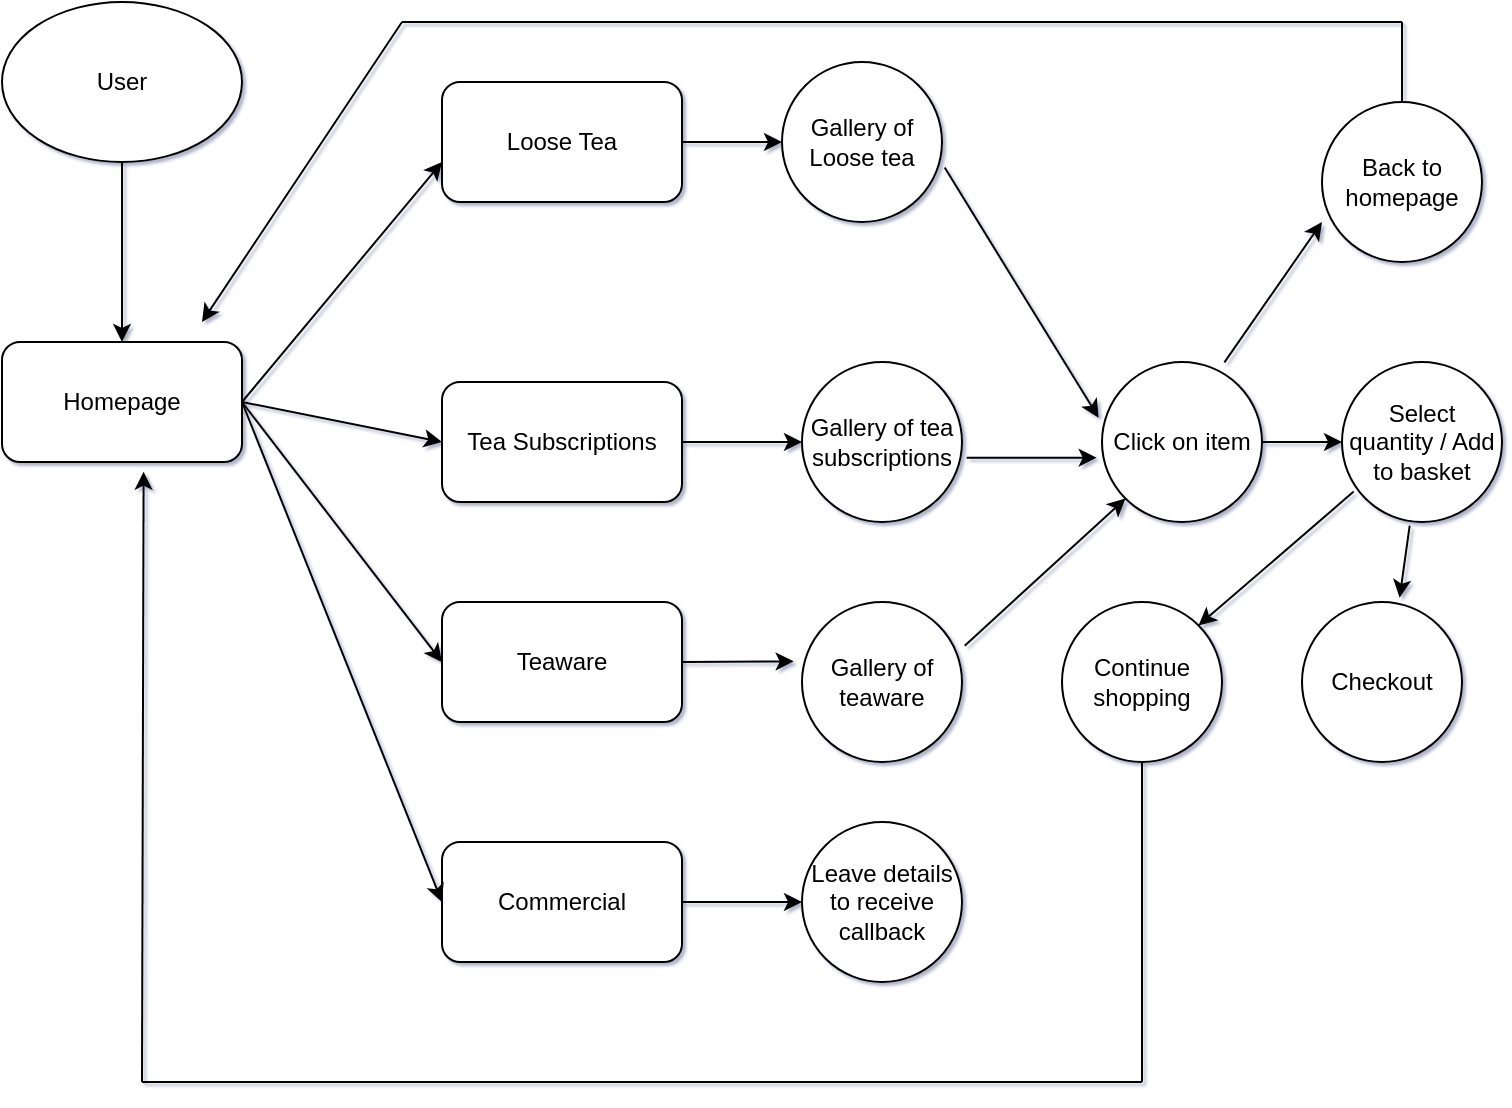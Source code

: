 <mxfile>
    <diagram id="DSha7VJPfvcJ_W-IB3nj" name="Page-1">
        <mxGraphModel dx="436" dy="679" grid="1" gridSize="10" guides="1" tooltips="1" connect="1" arrows="1" fold="1" page="1" pageScale="1" pageWidth="827" pageHeight="1169" math="0" shadow="1">
            <root>
                <mxCell id="0"/>
                <mxCell id="1" parent="0"/>
                <mxCell id="2" value="User" style="ellipse;whiteSpace=wrap;html=1;" parent="1" vertex="1">
                    <mxGeometry x="20" y="20" width="120" height="80" as="geometry"/>
                </mxCell>
                <mxCell id="3" value="Homepage" style="rounded=1;whiteSpace=wrap;html=1;" parent="1" vertex="1">
                    <mxGeometry x="20" y="190" width="120" height="60" as="geometry"/>
                </mxCell>
                <mxCell id="4" value="Loose Tea" style="rounded=1;whiteSpace=wrap;html=1;" parent="1" vertex="1">
                    <mxGeometry x="240" y="60" width="120" height="60" as="geometry"/>
                </mxCell>
                <mxCell id="5" value="Teaware" style="rounded=1;whiteSpace=wrap;html=1;" parent="1" vertex="1">
                    <mxGeometry x="240" y="320" width="120" height="60" as="geometry"/>
                </mxCell>
                <mxCell id="6" value="Commercial" style="rounded=1;whiteSpace=wrap;html=1;" parent="1" vertex="1">
                    <mxGeometry x="240" y="440" width="120" height="60" as="geometry"/>
                </mxCell>
                <mxCell id="7" value="Tea Subscriptions" style="rounded=1;whiteSpace=wrap;html=1;" parent="1" vertex="1">
                    <mxGeometry x="240" y="210" width="120" height="60" as="geometry"/>
                </mxCell>
                <mxCell id="9" value="" style="endArrow=classic;html=1;entryX=0.5;entryY=0;entryDx=0;entryDy=0;" parent="1" target="3" edge="1">
                    <mxGeometry width="50" height="50" relative="1" as="geometry">
                        <mxPoint x="80" y="100" as="sourcePoint"/>
                        <mxPoint x="130" y="50" as="targetPoint"/>
                    </mxGeometry>
                </mxCell>
                <mxCell id="11" value="" style="endArrow=classic;html=1;exitX=1;exitY=0.5;exitDx=0;exitDy=0;" parent="1" source="3" edge="1">
                    <mxGeometry width="50" height="50" relative="1" as="geometry">
                        <mxPoint x="420" y="340" as="sourcePoint"/>
                        <mxPoint x="240" y="100" as="targetPoint"/>
                    </mxGeometry>
                </mxCell>
                <mxCell id="12" value="" style="endArrow=classic;html=1;exitX=1;exitY=0.5;exitDx=0;exitDy=0;" parent="1" source="3" edge="1">
                    <mxGeometry width="50" height="50" relative="1" as="geometry">
                        <mxPoint x="420" y="340" as="sourcePoint"/>
                        <mxPoint x="240" y="240" as="targetPoint"/>
                    </mxGeometry>
                </mxCell>
                <mxCell id="13" value="" style="endArrow=classic;html=1;exitX=1;exitY=0.5;exitDx=0;exitDy=0;" parent="1" source="3" edge="1">
                    <mxGeometry width="50" height="50" relative="1" as="geometry">
                        <mxPoint x="420" y="340" as="sourcePoint"/>
                        <mxPoint x="240" y="350" as="targetPoint"/>
                    </mxGeometry>
                </mxCell>
                <mxCell id="14" value="" style="endArrow=classic;html=1;exitX=1;exitY=0.5;exitDx=0;exitDy=0;entryX=0;entryY=0.5;entryDx=0;entryDy=0;" parent="1" source="3" target="6" edge="1">
                    <mxGeometry width="50" height="50" relative="1" as="geometry">
                        <mxPoint x="160" y="230" as="sourcePoint"/>
                        <mxPoint x="240" y="520" as="targetPoint"/>
                    </mxGeometry>
                </mxCell>
                <mxCell id="16" value="" style="endArrow=classic;html=1;exitX=1;exitY=0.5;exitDx=0;exitDy=0;" parent="1" source="4" edge="1">
                    <mxGeometry width="50" height="50" relative="1" as="geometry">
                        <mxPoint x="410" y="360" as="sourcePoint"/>
                        <mxPoint x="410" y="90" as="targetPoint"/>
                    </mxGeometry>
                </mxCell>
                <mxCell id="18" value="Gallery of Loose tea" style="ellipse;whiteSpace=wrap;html=1;aspect=fixed;" parent="1" vertex="1">
                    <mxGeometry x="410" y="50" width="80" height="80" as="geometry"/>
                </mxCell>
                <mxCell id="19" value="Gallery of teaware" style="ellipse;whiteSpace=wrap;html=1;aspect=fixed;" parent="1" vertex="1">
                    <mxGeometry x="420" y="320" width="80" height="80" as="geometry"/>
                </mxCell>
                <mxCell id="20" value="" style="endArrow=classic;html=1;exitX=1;exitY=0.5;exitDx=0;exitDy=0;entryX=-0.052;entryY=0.371;entryDx=0;entryDy=0;entryPerimeter=0;" parent="1" source="5" target="19" edge="1">
                    <mxGeometry width="50" height="50" relative="1" as="geometry">
                        <mxPoint x="400" y="360" as="sourcePoint"/>
                        <mxPoint x="420" y="520" as="targetPoint"/>
                    </mxGeometry>
                </mxCell>
                <mxCell id="21" value="Gallery of tea subscriptions" style="ellipse;whiteSpace=wrap;html=1;aspect=fixed;" parent="1" vertex="1">
                    <mxGeometry x="420" y="200" width="80" height="80" as="geometry"/>
                </mxCell>
                <mxCell id="22" value="" style="endArrow=classic;html=1;exitX=1;exitY=0.5;exitDx=0;exitDy=0;" parent="1" source="7" edge="1">
                    <mxGeometry width="50" height="50" relative="1" as="geometry">
                        <mxPoint x="410" y="260" as="sourcePoint"/>
                        <mxPoint x="420" y="240" as="targetPoint"/>
                    </mxGeometry>
                </mxCell>
                <mxCell id="23" value="Leave details to receive callback" style="ellipse;whiteSpace=wrap;html=1;aspect=fixed;" parent="1" vertex="1">
                    <mxGeometry x="420" y="430" width="80" height="80" as="geometry"/>
                </mxCell>
                <mxCell id="28" value="" style="endArrow=classic;html=1;entryX=0;entryY=0.5;entryDx=0;entryDy=0;exitX=1;exitY=0.5;exitDx=0;exitDy=0;" parent="1" source="6" target="23" edge="1">
                    <mxGeometry width="50" height="50" relative="1" as="geometry">
                        <mxPoint x="390" y="380" as="sourcePoint"/>
                        <mxPoint x="440" y="330" as="targetPoint"/>
                    </mxGeometry>
                </mxCell>
                <mxCell id="35" value="Click on item" style="ellipse;whiteSpace=wrap;html=1;aspect=fixed;" parent="1" vertex="1">
                    <mxGeometry x="570" y="200" width="80" height="80" as="geometry"/>
                </mxCell>
                <mxCell id="36" value="" style="endArrow=classic;html=1;exitX=1.017;exitY=0.66;exitDx=0;exitDy=0;exitPerimeter=0;entryX=-0.021;entryY=0.348;entryDx=0;entryDy=0;entryPerimeter=0;" parent="1" source="18" target="35" edge="1">
                    <mxGeometry width="50" height="50" relative="1" as="geometry">
                        <mxPoint x="500" y="120" as="sourcePoint"/>
                        <mxPoint x="510" y="270" as="targetPoint"/>
                    </mxGeometry>
                </mxCell>
                <mxCell id="37" value="" style="endArrow=classic;html=1;entryX=-0.033;entryY=0.598;entryDx=0;entryDy=0;entryPerimeter=0;exitX=1.029;exitY=0.598;exitDx=0;exitDy=0;exitPerimeter=0;" parent="1" source="21" target="35" edge="1">
                    <mxGeometry width="50" height="50" relative="1" as="geometry">
                        <mxPoint x="460" y="320" as="sourcePoint"/>
                        <mxPoint x="510" y="270" as="targetPoint"/>
                    </mxGeometry>
                </mxCell>
                <mxCell id="38" value="" style="endArrow=classic;html=1;entryX=0;entryY=1;entryDx=0;entryDy=0;exitX=1.017;exitY=0.273;exitDx=0;exitDy=0;exitPerimeter=0;" parent="1" source="19" target="35" edge="1">
                    <mxGeometry width="50" height="50" relative="1" as="geometry">
                        <mxPoint x="460" y="320" as="sourcePoint"/>
                        <mxPoint x="510" y="270" as="targetPoint"/>
                    </mxGeometry>
                </mxCell>
                <mxCell id="39" value="Select quantity / Add to basket" style="ellipse;whiteSpace=wrap;html=1;aspect=fixed;" parent="1" vertex="1">
                    <mxGeometry x="690" y="200" width="80" height="80" as="geometry"/>
                </mxCell>
                <mxCell id="40" value="Back to homepage" style="ellipse;whiteSpace=wrap;html=1;aspect=fixed;" parent="1" vertex="1">
                    <mxGeometry x="680" y="70" width="80" height="80" as="geometry"/>
                </mxCell>
                <mxCell id="41" value="" style="endArrow=classic;html=1;entryX=0;entryY=0.75;entryDx=0;entryDy=0;entryPerimeter=0;exitX=0.765;exitY=0.002;exitDx=0;exitDy=0;exitPerimeter=0;" parent="1" source="35" target="40" edge="1">
                    <mxGeometry width="50" height="50" relative="1" as="geometry">
                        <mxPoint x="370" y="270" as="sourcePoint"/>
                        <mxPoint x="420" y="220" as="targetPoint"/>
                    </mxGeometry>
                </mxCell>
                <mxCell id="42" value="" style="endArrow=classic;html=1;entryX=0;entryY=0.5;entryDx=0;entryDy=0;" parent="1" target="39" edge="1">
                    <mxGeometry width="50" height="50" relative="1" as="geometry">
                        <mxPoint x="650" y="240" as="sourcePoint"/>
                        <mxPoint x="420" y="210" as="targetPoint"/>
                    </mxGeometry>
                </mxCell>
                <mxCell id="43" value="" style="endArrow=classic;html=1;" parent="1" edge="1">
                    <mxGeometry width="50" height="50" relative="1" as="geometry">
                        <mxPoint x="220" y="30" as="sourcePoint"/>
                        <mxPoint x="120" y="180" as="targetPoint"/>
                        <Array as="points"/>
                    </mxGeometry>
                </mxCell>
                <mxCell id="45" value="" style="endArrow=none;html=1;" parent="1" edge="1">
                    <mxGeometry width="50" height="50" relative="1" as="geometry">
                        <mxPoint x="720" y="30" as="sourcePoint"/>
                        <mxPoint x="220" y="30" as="targetPoint"/>
                    </mxGeometry>
                </mxCell>
                <mxCell id="47" value="" style="endArrow=none;html=1;exitX=0.5;exitY=0;exitDx=0;exitDy=0;" parent="1" source="40" edge="1">
                    <mxGeometry width="50" height="50" relative="1" as="geometry">
                        <mxPoint x="670" y="80" as="sourcePoint"/>
                        <mxPoint x="720" y="30" as="targetPoint"/>
                    </mxGeometry>
                </mxCell>
                <mxCell id="48" value="Continue shopping" style="ellipse;whiteSpace=wrap;html=1;aspect=fixed;" parent="1" vertex="1">
                    <mxGeometry x="550" y="320" width="80" height="80" as="geometry"/>
                </mxCell>
                <mxCell id="49" value="Checkout" style="ellipse;whiteSpace=wrap;html=1;aspect=fixed;" parent="1" vertex="1">
                    <mxGeometry x="670" y="320" width="80" height="80" as="geometry"/>
                </mxCell>
                <mxCell id="50" value="" style="endArrow=classic;html=1;exitX=0.423;exitY=1.023;exitDx=0;exitDy=0;exitPerimeter=0;entryX=0.61;entryY=-0.027;entryDx=0;entryDy=0;entryPerimeter=0;" parent="1" source="39" target="49" edge="1">
                    <mxGeometry width="50" height="50" relative="1" as="geometry">
                        <mxPoint x="630" y="460" as="sourcePoint"/>
                        <mxPoint x="680" y="410" as="targetPoint"/>
                    </mxGeometry>
                </mxCell>
                <mxCell id="51" value="" style="endArrow=classic;html=1;entryX=1;entryY=0;entryDx=0;entryDy=0;exitX=0.073;exitY=0.81;exitDx=0;exitDy=0;exitPerimeter=0;" parent="1" source="39" target="48" edge="1">
                    <mxGeometry width="50" height="50" relative="1" as="geometry">
                        <mxPoint x="700" y="260" as="sourcePoint"/>
                        <mxPoint x="400" y="240" as="targetPoint"/>
                    </mxGeometry>
                </mxCell>
                <mxCell id="52" value="" style="endArrow=none;html=1;entryX=0.5;entryY=1;entryDx=0;entryDy=0;" parent="1" target="48" edge="1">
                    <mxGeometry width="50" height="50" relative="1" as="geometry">
                        <mxPoint x="590" y="560" as="sourcePoint"/>
                        <mxPoint x="400" y="350" as="targetPoint"/>
                    </mxGeometry>
                </mxCell>
                <mxCell id="53" value="" style="endArrow=none;html=1;" parent="1" edge="1">
                    <mxGeometry width="50" height="50" relative="1" as="geometry">
                        <mxPoint x="90" y="560" as="sourcePoint"/>
                        <mxPoint x="590" y="560" as="targetPoint"/>
                    </mxGeometry>
                </mxCell>
                <mxCell id="54" value="" style="endArrow=classic;html=1;entryX=0.59;entryY=1.081;entryDx=0;entryDy=0;entryPerimeter=0;" parent="1" target="3" edge="1">
                    <mxGeometry width="50" height="50" relative="1" as="geometry">
                        <mxPoint x="90" y="560" as="sourcePoint"/>
                        <mxPoint x="400" y="350" as="targetPoint"/>
                    </mxGeometry>
                </mxCell>
            </root>
        </mxGraphModel>
    </diagram>
</mxfile>